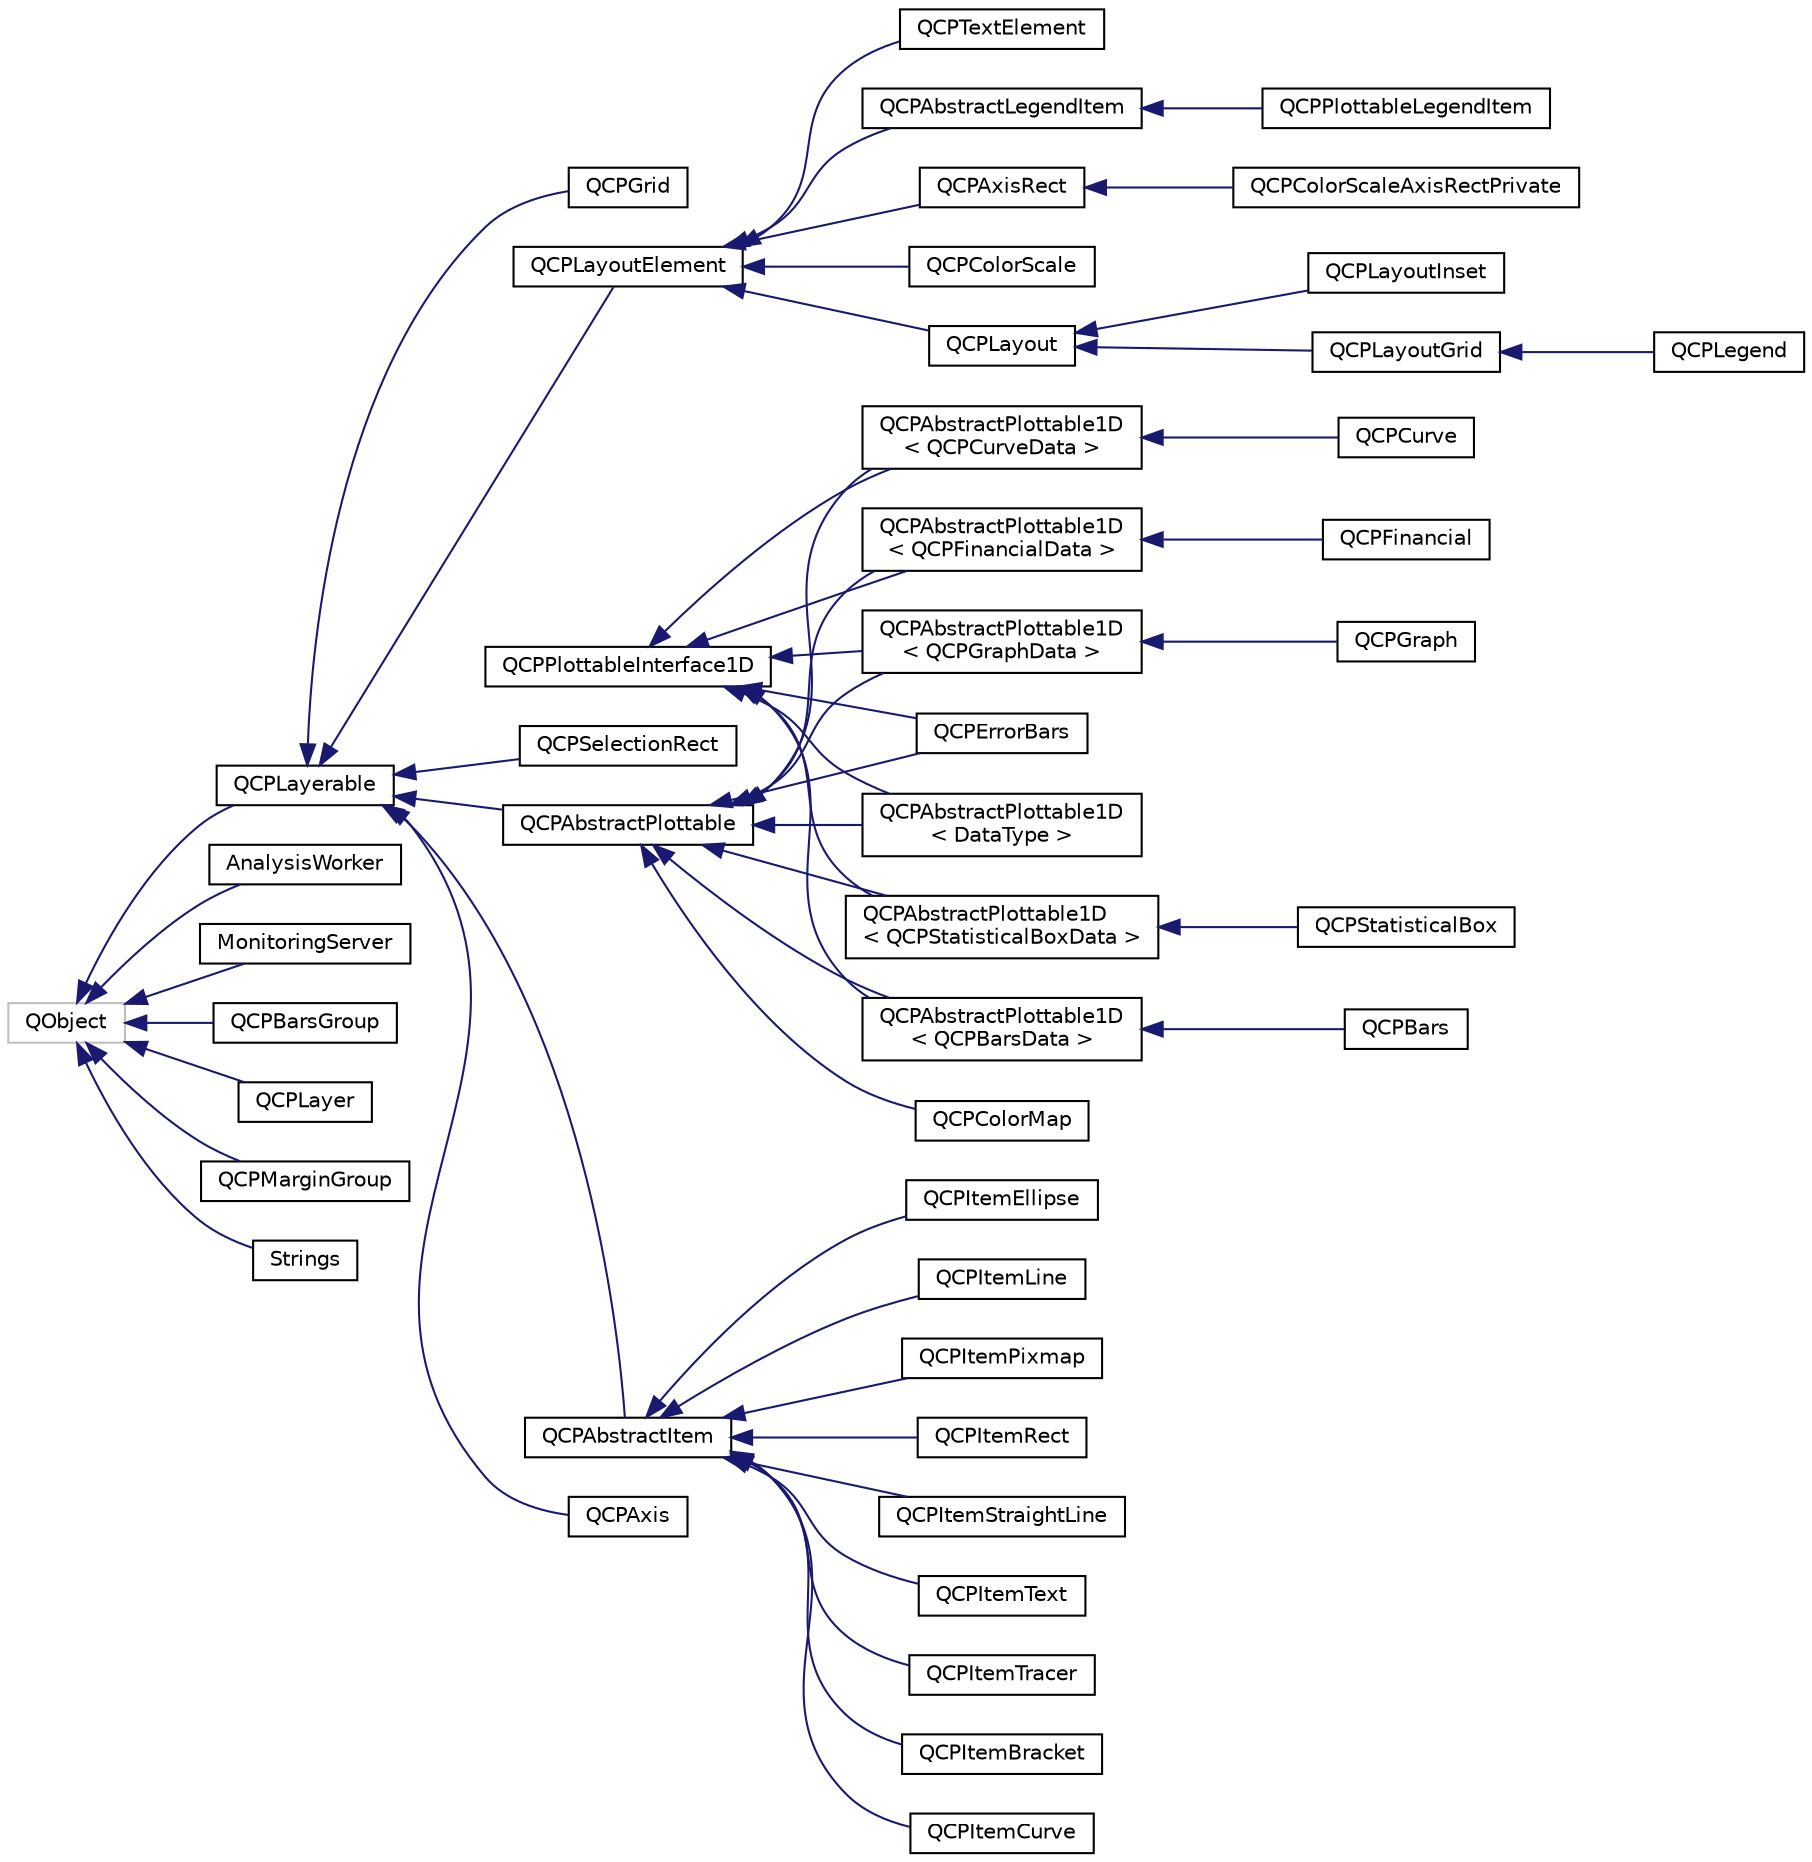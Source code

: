 digraph "Graphical Class Hierarchy"
{
  edge [fontname="Helvetica",fontsize="10",labelfontname="Helvetica",labelfontsize="10"];
  node [fontname="Helvetica",fontsize="10",shape=record];
  rankdir="LR";
  Node69 [label="QCPPlottableInterface1D",height=0.2,width=0.4,color="black", fillcolor="white", style="filled",URL="$class_q_c_p_plottable_interface1_d.html",tooltip="Defines an abstract interface for one-dimensional plottables. "];
  Node69 -> Node28 [dir="back",color="midnightblue",fontsize="10",style="solid",fontname="Helvetica"];
  Node28 [label="QCPAbstractPlottable1D\l\< DataType \>",height=0.2,width=0.4,color="black", fillcolor="white", style="filled",URL="$class_q_c_p_abstract_plottable1_d.html",tooltip="A template base class for plottables with one-dimensional data. "];
  Node69 -> Node29 [dir="back",color="midnightblue",fontsize="10",style="solid",fontname="Helvetica"];
  Node29 [label="QCPAbstractPlottable1D\l\< QCPBarsData \>",height=0.2,width=0.4,color="black", fillcolor="white", style="filled",URL="$class_q_c_p_abstract_plottable1_d.html"];
  Node29 -> Node30 [dir="back",color="midnightblue",fontsize="10",style="solid",fontname="Helvetica"];
  Node30 [label="QCPBars",height=0.2,width=0.4,color="black", fillcolor="white", style="filled",URL="$class_q_c_p_bars.html",tooltip="A plottable representing a bar chart in a plot. "];
  Node69 -> Node31 [dir="back",color="midnightblue",fontsize="10",style="solid",fontname="Helvetica"];
  Node31 [label="QCPAbstractPlottable1D\l\< QCPCurveData \>",height=0.2,width=0.4,color="black", fillcolor="white", style="filled",URL="$class_q_c_p_abstract_plottable1_d.html"];
  Node31 -> Node32 [dir="back",color="midnightblue",fontsize="10",style="solid",fontname="Helvetica"];
  Node32 [label="QCPCurve",height=0.2,width=0.4,color="black", fillcolor="white", style="filled",URL="$class_q_c_p_curve.html",tooltip="A plottable representing a parametric curve in a plot. "];
  Node69 -> Node33 [dir="back",color="midnightblue",fontsize="10",style="solid",fontname="Helvetica"];
  Node33 [label="QCPAbstractPlottable1D\l\< QCPFinancialData \>",height=0.2,width=0.4,color="black", fillcolor="white", style="filled",URL="$class_q_c_p_abstract_plottable1_d.html"];
  Node33 -> Node34 [dir="back",color="midnightblue",fontsize="10",style="solid",fontname="Helvetica"];
  Node34 [label="QCPFinancial",height=0.2,width=0.4,color="black", fillcolor="white", style="filled",URL="$class_q_c_p_financial.html",tooltip="A plottable representing a financial stock chart. "];
  Node69 -> Node35 [dir="back",color="midnightblue",fontsize="10",style="solid",fontname="Helvetica"];
  Node35 [label="QCPAbstractPlottable1D\l\< QCPGraphData \>",height=0.2,width=0.4,color="black", fillcolor="white", style="filled",URL="$class_q_c_p_abstract_plottable1_d.html"];
  Node35 -> Node36 [dir="back",color="midnightblue",fontsize="10",style="solid",fontname="Helvetica"];
  Node36 [label="QCPGraph",height=0.2,width=0.4,color="black", fillcolor="white", style="filled",URL="$class_q_c_p_graph.html",tooltip="A plottable representing a graph in a plot. "];
  Node69 -> Node37 [dir="back",color="midnightblue",fontsize="10",style="solid",fontname="Helvetica"];
  Node37 [label="QCPAbstractPlottable1D\l\< QCPStatisticalBoxData \>",height=0.2,width=0.4,color="black", fillcolor="white", style="filled",URL="$class_q_c_p_abstract_plottable1_d.html"];
  Node37 -> Node38 [dir="back",color="midnightblue",fontsize="10",style="solid",fontname="Helvetica"];
  Node38 [label="QCPStatisticalBox",height=0.2,width=0.4,color="black", fillcolor="white", style="filled",URL="$class_q_c_p_statistical_box.html",tooltip="A plottable representing a single statistical box in a plot. "];
  Node69 -> Node40 [dir="back",color="midnightblue",fontsize="10",style="solid",fontname="Helvetica"];
  Node40 [label="QCPErrorBars",height=0.2,width=0.4,color="black", fillcolor="white", style="filled",URL="$class_q_c_p_error_bars.html",tooltip="A plottable that adds a set of error bars to other plottables. "];
  Node11 [label="QObject",height=0.2,width=0.4,color="grey75", fillcolor="white", style="filled"];
  Node11 -> Node0 [dir="back",color="midnightblue",fontsize="10",style="solid",fontname="Helvetica"];
  Node0 [label="AnalysisWorker",height=0.2,width=0.4,color="black", fillcolor="white", style="filled",URL="$class_analysis_worker.html"];
  Node11 -> Node13 [dir="back",color="midnightblue",fontsize="10",style="solid",fontname="Helvetica"];
  Node13 [label="MonitoringServer",height=0.2,width=0.4,color="black", fillcolor="white", style="filled",URL="$class_monitoring_server.html"];
  Node11 -> Node14 [dir="back",color="midnightblue",fontsize="10",style="solid",fontname="Helvetica"];
  Node14 [label="QCPBarsGroup",height=0.2,width=0.4,color="black", fillcolor="white", style="filled",URL="$class_q_c_p_bars_group.html",tooltip="Groups multiple QCPBars together so they appear side by side. "];
  Node11 -> Node15 [dir="back",color="midnightblue",fontsize="10",style="solid",fontname="Helvetica"];
  Node15 [label="QCPLayer",height=0.2,width=0.4,color="black", fillcolor="white", style="filled",URL="$class_q_c_p_layer.html",tooltip="A layer that may contain objects, to control the rendering order. "];
  Node11 -> Node16 [dir="back",color="midnightblue",fontsize="10",style="solid",fontname="Helvetica"];
  Node16 [label="QCPLayerable",height=0.2,width=0.4,color="black", fillcolor="white", style="filled",URL="$class_q_c_p_layerable.html",tooltip="Base class for all drawable objects. "];
  Node16 -> Node17 [dir="back",color="midnightblue",fontsize="10",style="solid",fontname="Helvetica"];
  Node17 [label="QCPAbstractItem",height=0.2,width=0.4,color="black", fillcolor="white", style="filled",URL="$class_q_c_p_abstract_item.html",tooltip="The abstract base class for all items in a plot. "];
  Node17 -> Node18 [dir="back",color="midnightblue",fontsize="10",style="solid",fontname="Helvetica"];
  Node18 [label="QCPItemBracket",height=0.2,width=0.4,color="black", fillcolor="white", style="filled",URL="$class_q_c_p_item_bracket.html",tooltip="A bracket for referencing/highlighting certain parts in the plot. "];
  Node17 -> Node19 [dir="back",color="midnightblue",fontsize="10",style="solid",fontname="Helvetica"];
  Node19 [label="QCPItemCurve",height=0.2,width=0.4,color="black", fillcolor="white", style="filled",URL="$class_q_c_p_item_curve.html",tooltip="A curved line from one point to another. "];
  Node17 -> Node20 [dir="back",color="midnightblue",fontsize="10",style="solid",fontname="Helvetica"];
  Node20 [label="QCPItemEllipse",height=0.2,width=0.4,color="black", fillcolor="white", style="filled",URL="$class_q_c_p_item_ellipse.html",tooltip="An ellipse. "];
  Node17 -> Node21 [dir="back",color="midnightblue",fontsize="10",style="solid",fontname="Helvetica"];
  Node21 [label="QCPItemLine",height=0.2,width=0.4,color="black", fillcolor="white", style="filled",URL="$class_q_c_p_item_line.html",tooltip="A line from one point to another. "];
  Node17 -> Node22 [dir="back",color="midnightblue",fontsize="10",style="solid",fontname="Helvetica"];
  Node22 [label="QCPItemPixmap",height=0.2,width=0.4,color="black", fillcolor="white", style="filled",URL="$class_q_c_p_item_pixmap.html",tooltip="An arbitrary pixmap. "];
  Node17 -> Node23 [dir="back",color="midnightblue",fontsize="10",style="solid",fontname="Helvetica"];
  Node23 [label="QCPItemRect",height=0.2,width=0.4,color="black", fillcolor="white", style="filled",URL="$class_q_c_p_item_rect.html",tooltip="A rectangle. "];
  Node17 -> Node24 [dir="back",color="midnightblue",fontsize="10",style="solid",fontname="Helvetica"];
  Node24 [label="QCPItemStraightLine",height=0.2,width=0.4,color="black", fillcolor="white", style="filled",URL="$class_q_c_p_item_straight_line.html",tooltip="A straight line that spans infinitely in both directions. "];
  Node17 -> Node25 [dir="back",color="midnightblue",fontsize="10",style="solid",fontname="Helvetica"];
  Node25 [label="QCPItemText",height=0.2,width=0.4,color="black", fillcolor="white", style="filled",URL="$class_q_c_p_item_text.html",tooltip="A text label. "];
  Node17 -> Node26 [dir="back",color="midnightblue",fontsize="10",style="solid",fontname="Helvetica"];
  Node26 [label="QCPItemTracer",height=0.2,width=0.4,color="black", fillcolor="white", style="filled",URL="$class_q_c_p_item_tracer.html",tooltip="Item that sticks to QCPGraph data points. "];
  Node16 -> Node27 [dir="back",color="midnightblue",fontsize="10",style="solid",fontname="Helvetica"];
  Node27 [label="QCPAbstractPlottable",height=0.2,width=0.4,color="black", fillcolor="white", style="filled",URL="$class_q_c_p_abstract_plottable.html",tooltip="The abstract base class for all data representing objects in a plot. "];
  Node27 -> Node28 [dir="back",color="midnightblue",fontsize="10",style="solid",fontname="Helvetica"];
  Node27 -> Node29 [dir="back",color="midnightblue",fontsize="10",style="solid",fontname="Helvetica"];
  Node27 -> Node31 [dir="back",color="midnightblue",fontsize="10",style="solid",fontname="Helvetica"];
  Node27 -> Node33 [dir="back",color="midnightblue",fontsize="10",style="solid",fontname="Helvetica"];
  Node27 -> Node35 [dir="back",color="midnightblue",fontsize="10",style="solid",fontname="Helvetica"];
  Node27 -> Node37 [dir="back",color="midnightblue",fontsize="10",style="solid",fontname="Helvetica"];
  Node27 -> Node39 [dir="back",color="midnightblue",fontsize="10",style="solid",fontname="Helvetica"];
  Node39 [label="QCPColorMap",height=0.2,width=0.4,color="black", fillcolor="white", style="filled",URL="$class_q_c_p_color_map.html",tooltip="A plottable representing a two-dimensional color map in a plot. "];
  Node27 -> Node40 [dir="back",color="midnightblue",fontsize="10",style="solid",fontname="Helvetica"];
  Node16 -> Node41 [dir="back",color="midnightblue",fontsize="10",style="solid",fontname="Helvetica"];
  Node41 [label="QCPAxis",height=0.2,width=0.4,color="black", fillcolor="white", style="filled",URL="$class_q_c_p_axis.html",tooltip="Manages a single axis inside a QCustomPlot. "];
  Node16 -> Node42 [dir="back",color="midnightblue",fontsize="10",style="solid",fontname="Helvetica"];
  Node42 [label="QCPGrid",height=0.2,width=0.4,color="black", fillcolor="white", style="filled",URL="$class_q_c_p_grid.html",tooltip="Responsible for drawing the grid of a QCPAxis. "];
  Node16 -> Node43 [dir="back",color="midnightblue",fontsize="10",style="solid",fontname="Helvetica"];
  Node43 [label="QCPLayoutElement",height=0.2,width=0.4,color="black", fillcolor="white", style="filled",URL="$class_q_c_p_layout_element.html",tooltip="The abstract base class for all objects that form the layout system. "];
  Node43 -> Node44 [dir="back",color="midnightblue",fontsize="10",style="solid",fontname="Helvetica"];
  Node44 [label="QCPAbstractLegendItem",height=0.2,width=0.4,color="black", fillcolor="white", style="filled",URL="$class_q_c_p_abstract_legend_item.html",tooltip="The abstract base class for all entries in a QCPLegend. "];
  Node44 -> Node45 [dir="back",color="midnightblue",fontsize="10",style="solid",fontname="Helvetica"];
  Node45 [label="QCPPlottableLegendItem",height=0.2,width=0.4,color="black", fillcolor="white", style="filled",URL="$class_q_c_p_plottable_legend_item.html",tooltip="A legend item representing a plottable with an icon and the plottable name. "];
  Node43 -> Node46 [dir="back",color="midnightblue",fontsize="10",style="solid",fontname="Helvetica"];
  Node46 [label="QCPAxisRect",height=0.2,width=0.4,color="black", fillcolor="white", style="filled",URL="$class_q_c_p_axis_rect.html",tooltip="Holds multiple axes and arranges them in a rectangular shape. "];
  Node46 -> Node47 [dir="back",color="midnightblue",fontsize="10",style="solid",fontname="Helvetica"];
  Node47 [label="QCPColorScaleAxisRectPrivate",height=0.2,width=0.4,color="black", fillcolor="white", style="filled",URL="$class_q_c_p_color_scale_axis_rect_private.html"];
  Node43 -> Node48 [dir="back",color="midnightblue",fontsize="10",style="solid",fontname="Helvetica"];
  Node48 [label="QCPColorScale",height=0.2,width=0.4,color="black", fillcolor="white", style="filled",URL="$class_q_c_p_color_scale.html",tooltip="A color scale for use with color coding data such as QCPColorMap. "];
  Node43 -> Node49 [dir="back",color="midnightblue",fontsize="10",style="solid",fontname="Helvetica"];
  Node49 [label="QCPLayout",height=0.2,width=0.4,color="black", fillcolor="white", style="filled",URL="$class_q_c_p_layout.html",tooltip="The abstract base class for layouts. "];
  Node49 -> Node50 [dir="back",color="midnightblue",fontsize="10",style="solid",fontname="Helvetica"];
  Node50 [label="QCPLayoutGrid",height=0.2,width=0.4,color="black", fillcolor="white", style="filled",URL="$class_q_c_p_layout_grid.html",tooltip="A layout that arranges child elements in a grid. "];
  Node50 -> Node51 [dir="back",color="midnightblue",fontsize="10",style="solid",fontname="Helvetica"];
  Node51 [label="QCPLegend",height=0.2,width=0.4,color="black", fillcolor="white", style="filled",URL="$class_q_c_p_legend.html",tooltip="Manages a legend inside a QCustomPlot. "];
  Node49 -> Node52 [dir="back",color="midnightblue",fontsize="10",style="solid",fontname="Helvetica"];
  Node52 [label="QCPLayoutInset",height=0.2,width=0.4,color="black", fillcolor="white", style="filled",URL="$class_q_c_p_layout_inset.html",tooltip="A layout that places child elements aligned to the border or arbitrarily positioned. "];
  Node43 -> Node53 [dir="back",color="midnightblue",fontsize="10",style="solid",fontname="Helvetica"];
  Node53 [label="QCPTextElement",height=0.2,width=0.4,color="black", fillcolor="white", style="filled",URL="$class_q_c_p_text_element.html",tooltip="A layout element displaying a text. "];
  Node16 -> Node54 [dir="back",color="midnightblue",fontsize="10",style="solid",fontname="Helvetica"];
  Node54 [label="QCPSelectionRect",height=0.2,width=0.4,color="black", fillcolor="white", style="filled",URL="$class_q_c_p_selection_rect.html",tooltip="Provides rect/rubber-band data selection and range zoom interaction. "];
  Node11 -> Node55 [dir="back",color="midnightblue",fontsize="10",style="solid",fontname="Helvetica"];
  Node55 [label="QCPMarginGroup",height=0.2,width=0.4,color="black", fillcolor="white", style="filled",URL="$class_q_c_p_margin_group.html",tooltip="A margin group allows synchronization of margin sides if working with multiple layout elements..."];
  Node11 -> Node56 [dir="back",color="midnightblue",fontsize="10",style="solid",fontname="Helvetica"];
  Node56 [label="Strings",height=0.2,width=0.4,color="black", fillcolor="white", style="filled",URL="$class_strings.html"];
}

